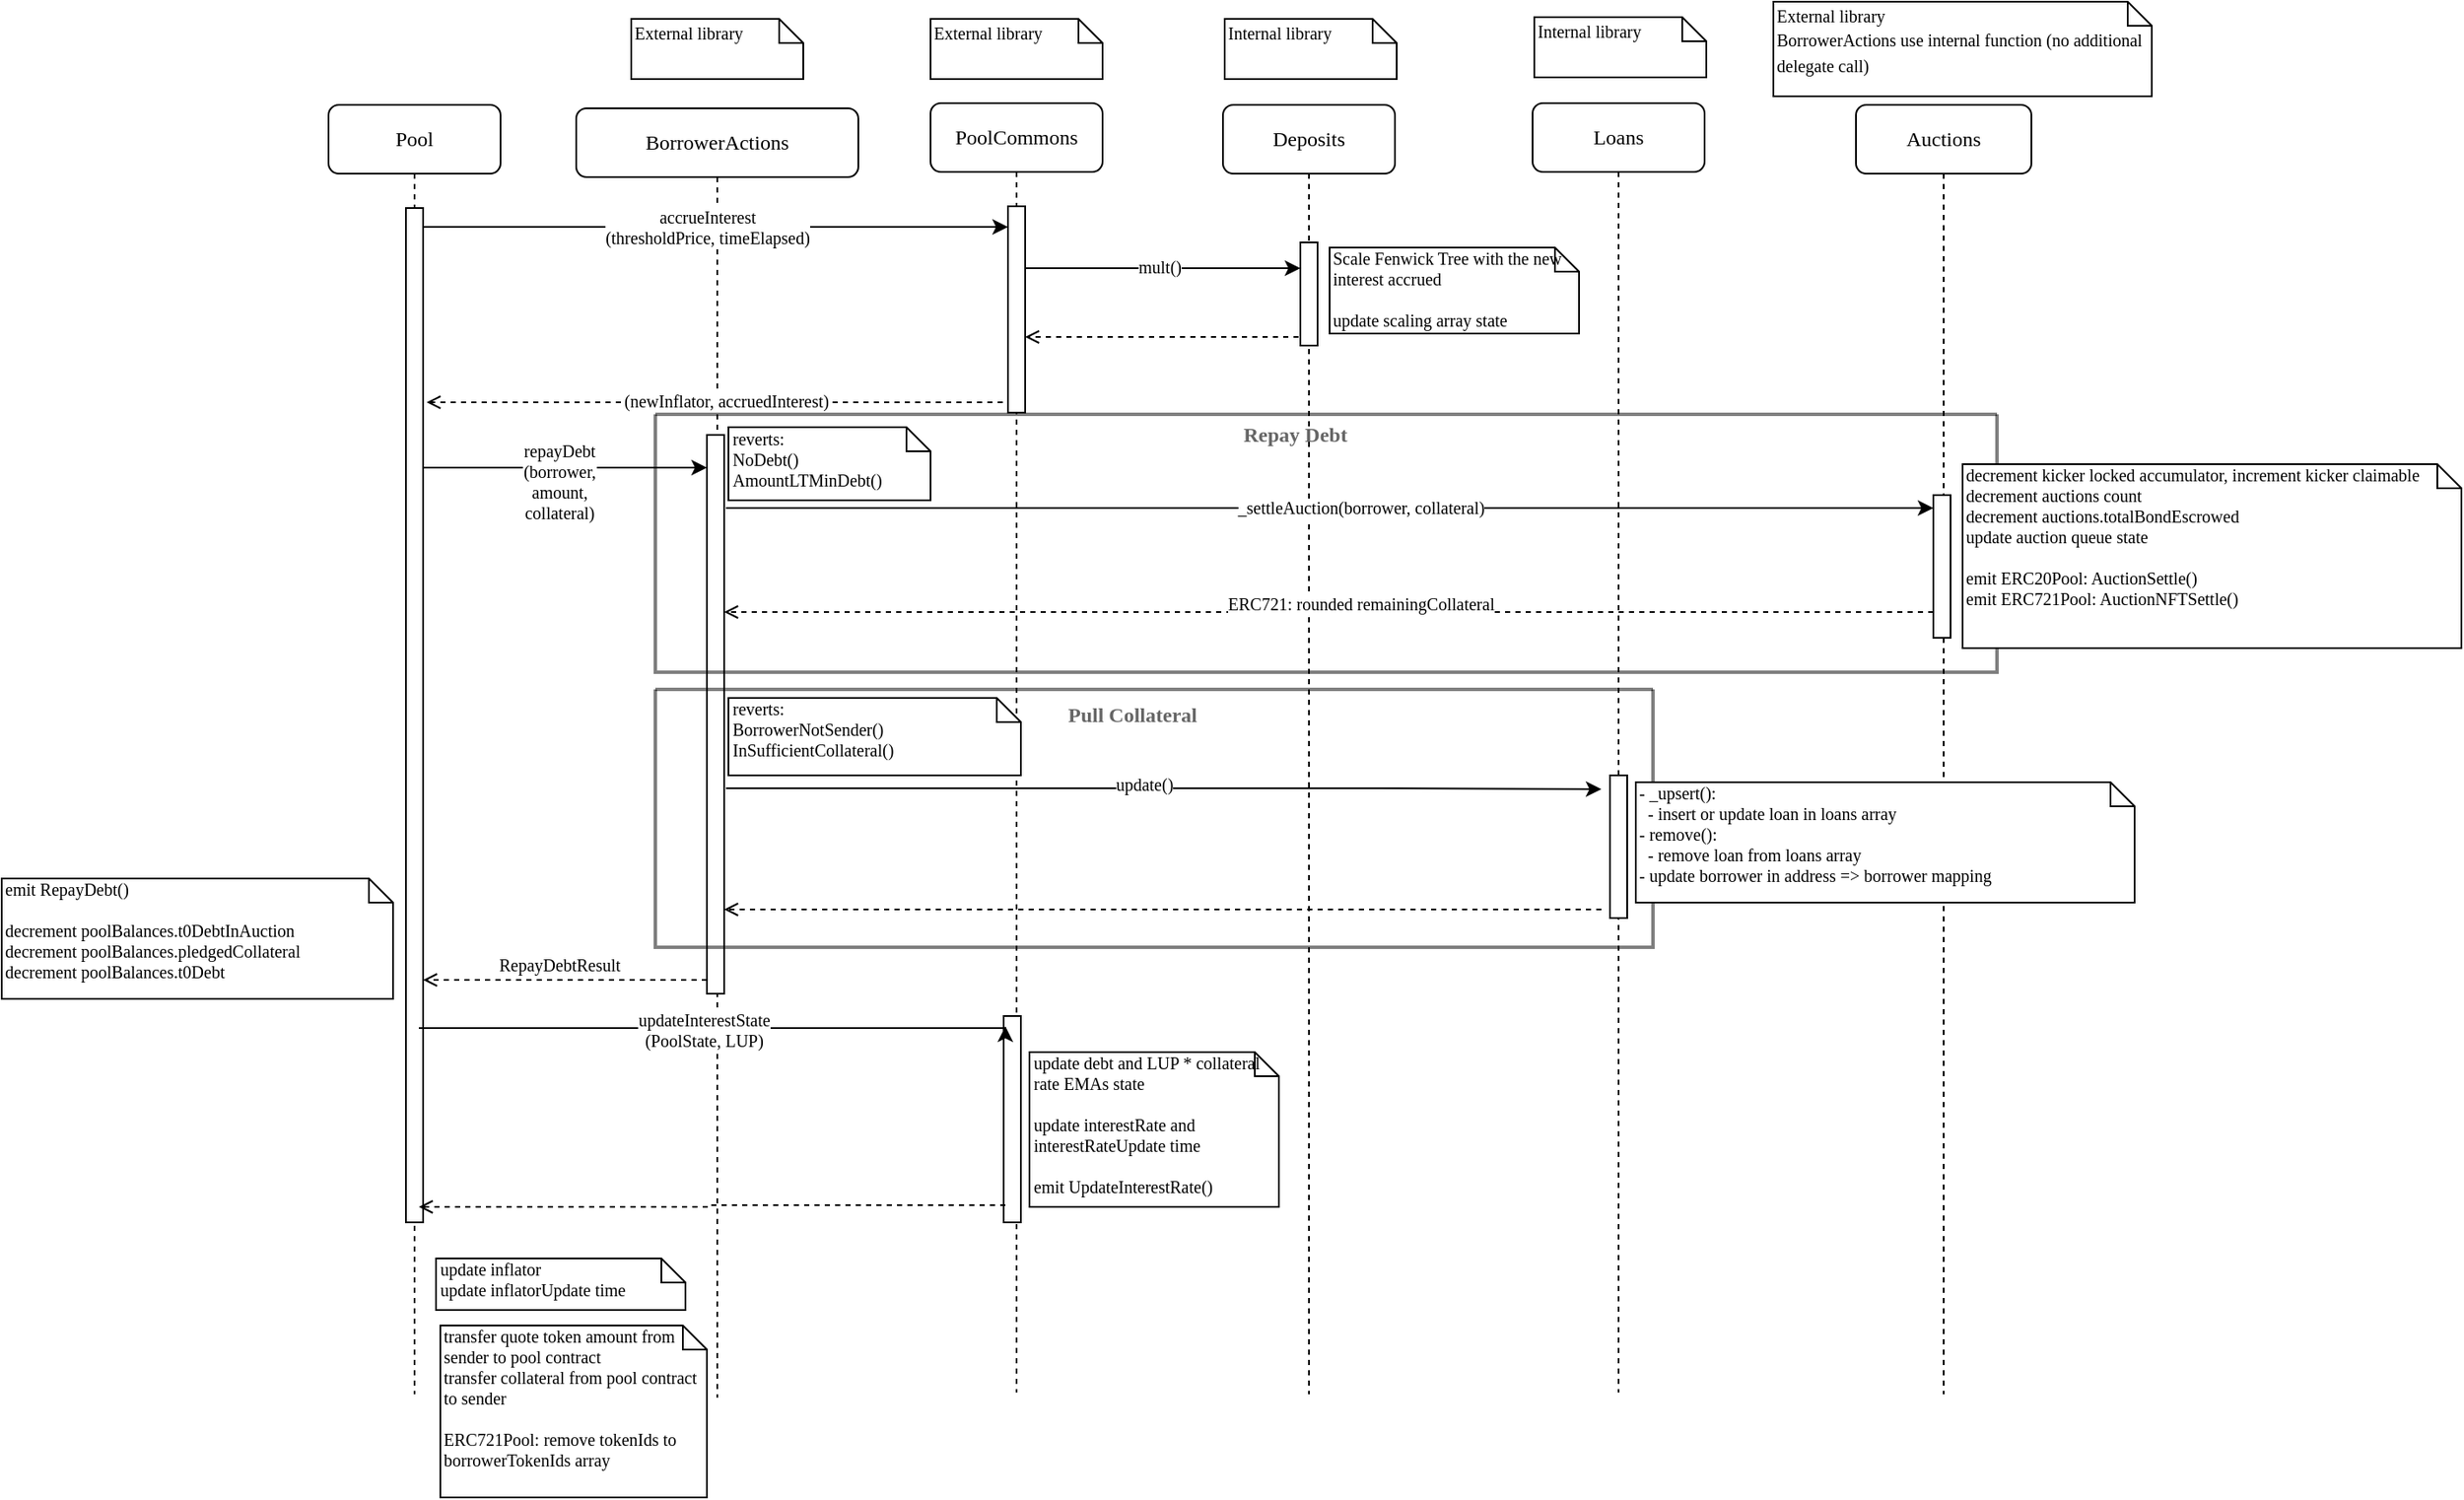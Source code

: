 <mxfile version="20.8.3" type="device"><diagram name="Page-1" id="13e1069c-82ec-6db2-03f1-153e76fe0fe0"><mxGraphModel dx="2534" dy="790" grid="1" gridSize="10" guides="1" tooltips="1" connect="1" arrows="1" fold="1" page="1" pageScale="1" pageWidth="1100" pageHeight="850" background="none" math="0" shadow="0"><root><mxCell id="0"/><mxCell id="1" parent="0"/><mxCell id="7baba1c4bc27f4b0-2" value="BorrowerActions" style="shape=umlLifeline;perimeter=lifelinePerimeter;whiteSpace=wrap;html=1;container=1;collapsible=0;recursiveResize=0;outlineConnect=0;rounded=1;shadow=0;comic=0;labelBackgroundColor=none;strokeWidth=1;fontFamily=Verdana;fontSize=12;align=center;" parent="1" vertex="1"><mxGeometry x="244" y="82" width="164" height="750" as="geometry"/></mxCell><mxCell id="7baba1c4bc27f4b0-10" value="" style="html=1;points=[];perimeter=orthogonalPerimeter;rounded=0;shadow=0;comic=0;labelBackgroundColor=none;strokeWidth=1;fontFamily=Verdana;fontSize=12;align=center;" parent="7baba1c4bc27f4b0-2" vertex="1"><mxGeometry x="76" y="190" width="10" height="325" as="geometry"/></mxCell><mxCell id="7baba1c4bc27f4b0-3" value="PoolCommons" style="shape=umlLifeline;perimeter=lifelinePerimeter;whiteSpace=wrap;html=1;container=1;collapsible=0;recursiveResize=0;outlineConnect=0;rounded=1;shadow=0;comic=0;labelBackgroundColor=none;strokeWidth=1;fontFamily=Verdana;fontSize=12;align=center;" parent="1" vertex="1"><mxGeometry x="450" y="79" width="100" height="750" as="geometry"/></mxCell><mxCell id="4Fi33i3VNf01kXt7bkc9-4" value="" style="html=1;points=[];perimeter=orthogonalPerimeter;rounded=0;shadow=0;comic=0;labelBackgroundColor=none;strokeWidth=1;fontFamily=Verdana;fontSize=12;align=center;" vertex="1" parent="7baba1c4bc27f4b0-3"><mxGeometry x="45" y="60" width="10" height="120" as="geometry"/></mxCell><mxCell id="4Fi33i3VNf01kXt7bkc9-36" value="" style="html=1;points=[];perimeter=orthogonalPerimeter;rounded=0;shadow=0;comic=0;labelBackgroundColor=none;strokeWidth=1;fontFamily=Verdana;fontSize=12;align=center;" vertex="1" parent="7baba1c4bc27f4b0-3"><mxGeometry x="42.5" y="531" width="10" height="120" as="geometry"/></mxCell><mxCell id="7baba1c4bc27f4b0-4" value="&lt;font&gt;Deposits&lt;/font&gt;" style="shape=umlLifeline;perimeter=lifelinePerimeter;whiteSpace=wrap;html=1;container=1;collapsible=0;recursiveResize=0;outlineConnect=0;rounded=1;shadow=0;comic=0;labelBackgroundColor=none;strokeWidth=1;fontFamily=Verdana;fontSize=12;align=center;" parent="1" vertex="1"><mxGeometry x="620" y="80" width="100" height="750" as="geometry"/></mxCell><mxCell id="4Fi33i3VNf01kXt7bkc9-14" value="" style="html=1;points=[];perimeter=orthogonalPerimeter;rounded=0;shadow=0;comic=0;labelBackgroundColor=none;strokeWidth=1;fontFamily=Verdana;fontSize=12;align=center;" vertex="1" parent="7baba1c4bc27f4b0-4"><mxGeometry x="45" y="80" width="10" height="60" as="geometry"/></mxCell><mxCell id="7baba1c4bc27f4b0-8" value="Pool" style="shape=umlLifeline;perimeter=lifelinePerimeter;whiteSpace=wrap;html=1;container=1;collapsible=0;recursiveResize=0;outlineConnect=0;rounded=1;shadow=0;comic=0;labelBackgroundColor=none;strokeWidth=1;fontFamily=Verdana;fontSize=12;align=center;" parent="1" vertex="1"><mxGeometry x="100" y="80" width="100" height="750" as="geometry"/></mxCell><mxCell id="7baba1c4bc27f4b0-9" value="" style="html=1;points=[];perimeter=orthogonalPerimeter;rounded=0;shadow=0;comic=0;labelBackgroundColor=none;strokeWidth=1;fontFamily=Verdana;fontSize=12;align=center;" parent="7baba1c4bc27f4b0-8" vertex="1"><mxGeometry x="45" y="60" width="10" height="590" as="geometry"/></mxCell><mxCell id="7baba1c4bc27f4b0-41" value="&lt;font style=&quot;font-size: 10px;&quot; face=&quot;Tahoma&quot;&gt;External library&lt;br&gt;&lt;/font&gt;" style="shape=note;whiteSpace=wrap;html=1;size=14;verticalAlign=top;align=left;spacingTop=-6;rounded=0;shadow=0;comic=0;labelBackgroundColor=none;strokeWidth=1;fontFamily=Verdana;fontSize=12" parent="1" vertex="1"><mxGeometry x="276" y="30" width="100" height="35" as="geometry"/></mxCell><mxCell id="7baba1c4bc27f4b0-42" value="&lt;font style=&quot;font-size: 10px;&quot; face=&quot;Tahoma&quot;&gt;External library&lt;br&gt;&lt;/font&gt;" style="shape=note;whiteSpace=wrap;html=1;size=14;verticalAlign=top;align=left;spacingTop=-6;rounded=0;shadow=0;comic=0;labelBackgroundColor=none;strokeWidth=1;fontFamily=Verdana;fontSize=12" parent="1" vertex="1"><mxGeometry x="450" y="30" width="100" height="35" as="geometry"/></mxCell><mxCell id="7baba1c4bc27f4b0-43" value="&lt;font style=&quot;font-size: 10px;&quot; face=&quot;Tahoma&quot;&gt;Internal library&lt;br&gt;&lt;/font&gt;" style="shape=note;whiteSpace=wrap;html=1;size=14;verticalAlign=top;align=left;spacingTop=-6;rounded=0;shadow=0;comic=0;labelBackgroundColor=none;strokeWidth=1;fontFamily=Verdana;fontSize=12" parent="1" vertex="1"><mxGeometry x="621" y="30" width="100" height="35" as="geometry"/></mxCell><mxCell id="4Fi33i3VNf01kXt7bkc9-8" style="edgeStyle=orthogonalEdgeStyle;rounded=0;orthogonalLoop=1;jettySize=auto;html=1;fontFamily=Tahoma;fontSize=10;entryX=0;entryY=0.092;entryDx=0;entryDy=0;entryPerimeter=0;" edge="1" parent="1" source="7baba1c4bc27f4b0-9" target="4Fi33i3VNf01kXt7bkc9-4"><mxGeometry relative="1" as="geometry"><mxPoint x="490" y="150" as="targetPoint"/><Array as="points"><mxPoint x="210" y="151"/><mxPoint x="210" y="151"/></Array></mxGeometry></mxCell><mxCell id="4Fi33i3VNf01kXt7bkc9-11" value="&lt;div&gt;accrueInterest&lt;/div&gt;&lt;div&gt;(thresholdPrice, timeElapsed)&lt;/div&gt;" style="edgeLabel;html=1;align=center;verticalAlign=middle;resizable=0;points=[];fontSize=10;fontFamily=Tahoma;" vertex="1" connectable="0" parent="4Fi33i3VNf01kXt7bkc9-8"><mxGeometry x="-0.082" relative="1" as="geometry"><mxPoint x="8" as="offset"/></mxGeometry></mxCell><mxCell id="4Fi33i3VNf01kXt7bkc9-10" style="edgeStyle=orthogonalEdgeStyle;rounded=0;orthogonalLoop=1;jettySize=auto;html=1;fontFamily=Tahoma;fontSize=10;dashed=1;endArrow=open;endFill=0;" edge="1" parent="1"><mxGeometry relative="1" as="geometry"><mxPoint x="492" y="253" as="sourcePoint"/><mxPoint x="157" y="253" as="targetPoint"/><Array as="points"><mxPoint x="207" y="253"/><mxPoint x="207" y="253"/></Array></mxGeometry></mxCell><mxCell id="4Fi33i3VNf01kXt7bkc9-13" value="(newInflator, accruedInterest)" style="edgeLabel;html=1;align=center;verticalAlign=middle;resizable=0;points=[];fontSize=10;fontFamily=Tahoma;" vertex="1" connectable="0" parent="4Fi33i3VNf01kXt7bkc9-10"><mxGeometry x="0.128" y="-1" relative="1" as="geometry"><mxPoint x="28" as="offset"/></mxGeometry></mxCell><mxCell id="4Fi33i3VNf01kXt7bkc9-17" style="edgeStyle=orthogonalEdgeStyle;rounded=0;orthogonalLoop=1;jettySize=auto;html=1;fontFamily=Tahoma;fontSize=10;endArrow=classic;endFill=1;" edge="1" parent="1"><mxGeometry relative="1" as="geometry"><mxPoint x="505" y="175" as="sourcePoint"/><mxPoint x="665" y="175" as="targetPoint"/><Array as="points"><mxPoint x="550" y="175"/><mxPoint x="550" y="175"/></Array></mxGeometry></mxCell><mxCell id="4Fi33i3VNf01kXt7bkc9-18" value="mult()" style="edgeLabel;html=1;align=center;verticalAlign=middle;resizable=0;points=[];fontSize=10;fontFamily=Tahoma;" vertex="1" connectable="0" parent="4Fi33i3VNf01kXt7bkc9-17"><mxGeometry x="-0.125" y="-3" relative="1" as="geometry"><mxPoint x="8" y="-4" as="offset"/></mxGeometry></mxCell><mxCell id="4Fi33i3VNf01kXt7bkc9-20" value="&lt;div&gt;Scale Fenwick Tree with the new interest accrued&lt;/div&gt;&lt;div&gt;&lt;br&gt;&lt;/div&gt;&lt;div&gt;update scaling array state&lt;br&gt;&lt;/div&gt;" style="shape=note;whiteSpace=wrap;html=1;size=14;verticalAlign=top;align=left;spacingTop=-6;rounded=0;shadow=0;comic=0;labelBackgroundColor=none;strokeWidth=1;fontFamily=Verdana;fontSize=10;" vertex="1" parent="1"><mxGeometry x="682" y="163" width="145" height="50" as="geometry"/></mxCell><mxCell id="4Fi33i3VNf01kXt7bkc9-22" style="edgeStyle=orthogonalEdgeStyle;rounded=0;orthogonalLoop=1;jettySize=auto;html=1;fontFamily=Verdana;fontSize=10;endArrow=open;endFill=0;exitX=-0.1;exitY=0.917;exitDx=0;exitDy=0;exitPerimeter=0;dashed=1;" edge="1" parent="1" source="4Fi33i3VNf01kXt7bkc9-14" target="4Fi33i3VNf01kXt7bkc9-4"><mxGeometry relative="1" as="geometry"><mxPoint x="510" y="215" as="targetPoint"/><Array as="points"><mxPoint x="540" y="215"/><mxPoint x="540" y="215"/></Array></mxGeometry></mxCell><mxCell id="4Fi33i3VNf01kXt7bkc9-23" style="edgeStyle=orthogonalEdgeStyle;rounded=0;orthogonalLoop=1;jettySize=auto;html=1;fontFamily=Verdana;fontSize=10;endArrow=classic;endFill=1;" edge="1" parent="1"><mxGeometry relative="1" as="geometry"><mxPoint x="155" y="291" as="sourcePoint"/><mxPoint x="320" y="291" as="targetPoint"/><Array as="points"><mxPoint x="190" y="291"/><mxPoint x="190" y="291"/></Array></mxGeometry></mxCell><mxCell id="4Fi33i3VNf01kXt7bkc9-35" style="edgeStyle=orthogonalEdgeStyle;rounded=0;orthogonalLoop=1;jettySize=auto;html=1;dashed=1;fontFamily=Verdana;fontSize=10;endArrow=open;endFill=0;" edge="1" parent="1"><mxGeometry relative="1" as="geometry"><mxPoint x="320" y="589" as="sourcePoint"/><mxPoint x="155" y="589" as="targetPoint"/></mxGeometry></mxCell><mxCell id="4Fi33i3VNf01kXt7bkc9-37" style="edgeStyle=orthogonalEdgeStyle;rounded=0;orthogonalLoop=1;jettySize=auto;html=1;entryX=0.1;entryY=0.05;entryDx=0;entryDy=0;entryPerimeter=0;fontFamily=Verdana;fontSize=10;endArrow=classic;endFill=1;" edge="1" parent="1" target="4Fi33i3VNf01kXt7bkc9-36"><mxGeometry relative="1" as="geometry"><mxPoint x="152.5" y="617" as="sourcePoint"/><Array as="points"><mxPoint x="237.5" y="617"/><mxPoint x="237.5" y="617"/></Array></mxGeometry></mxCell><mxCell id="4Fi33i3VNf01kXt7bkc9-39" value="&lt;div&gt;updateInterestState&lt;/div&gt;&lt;div&gt;(PoolState, LUP)&lt;br&gt;&lt;/div&gt;" style="edgeLabel;html=1;align=center;verticalAlign=middle;resizable=0;points=[];fontSize=10;fontFamily=Verdana;" vertex="1" connectable="0" parent="4Fi33i3VNf01kXt7bkc9-37"><mxGeometry x="0.396" y="-1" relative="1" as="geometry"><mxPoint x="-73" as="offset"/></mxGeometry></mxCell><mxCell id="4Fi33i3VNf01kXt7bkc9-38" style="edgeStyle=orthogonalEdgeStyle;rounded=0;orthogonalLoop=1;jettySize=auto;html=1;dashed=1;fontFamily=Verdana;fontSize=10;endArrow=open;endFill=0;exitX=0.1;exitY=0.917;exitDx=0;exitDy=0;exitPerimeter=0;" edge="1" parent="1" source="4Fi33i3VNf01kXt7bkc9-36"><mxGeometry relative="1" as="geometry"><mxPoint x="487.5" y="721" as="sourcePoint"/><mxPoint x="152.5" y="721" as="targetPoint"/><Array as="points"><mxPoint x="322.5" y="720"/><mxPoint x="322.5" y="721"/></Array></mxGeometry></mxCell><mxCell id="4Fi33i3VNf01kXt7bkc9-40" value="&lt;div&gt;update debt and LUP * collateral rate EMAs state&lt;/div&gt;&lt;div&gt;&lt;br&gt;&lt;/div&gt;&lt;div&gt;update interestRate and interestRateUpdate time&lt;br&gt;&lt;/div&gt;&lt;div&gt;&lt;br&gt;&lt;/div&gt;&lt;div&gt;emit UpdateInterestRate()&lt;br&gt;&lt;/div&gt;" style="shape=note;whiteSpace=wrap;html=1;size=14;verticalAlign=top;align=left;spacingTop=-6;rounded=0;shadow=0;comic=0;labelBackgroundColor=none;strokeWidth=1;fontFamily=Verdana;fontSize=10;" vertex="1" parent="1"><mxGeometry x="507.5" y="631" width="145" height="90" as="geometry"/></mxCell><mxCell id="4Fi33i3VNf01kXt7bkc9-41" value="&lt;div&gt;update inflator&lt;/div&gt;&lt;div&gt;update inflatorUpdate time&lt;br&gt;&lt;/div&gt;" style="shape=note;whiteSpace=wrap;html=1;size=14;verticalAlign=top;align=left;spacingTop=-6;rounded=0;shadow=0;comic=0;labelBackgroundColor=none;strokeWidth=1;fontFamily=Verdana;fontSize=10;" vertex="1" parent="1"><mxGeometry x="162.5" y="751" width="145" height="30" as="geometry"/></mxCell><mxCell id="4Fi33i3VNf01kXt7bkc9-56" value="&lt;div&gt;transfer quote token amount from sender to pool contract&lt;/div&gt;&lt;div&gt;transfer collateral from pool contract to sender&lt;/div&gt;&lt;div&gt;&lt;br&gt;&lt;/div&gt;&lt;div&gt;ERC721Pool: remove tokenIds to borrowerTokenIds array&lt;br&gt;&lt;/div&gt;" style="shape=note;whiteSpace=wrap;html=1;size=14;verticalAlign=top;align=left;spacingTop=-6;rounded=0;shadow=0;comic=0;labelBackgroundColor=none;strokeWidth=1;fontFamily=Verdana;fontSize=10;" vertex="1" parent="1"><mxGeometry x="165" y="790" width="155" height="100" as="geometry"/></mxCell><mxCell id="4Fi33i3VNf01kXt7bkc9-58" value="Auctions" style="shape=umlLifeline;perimeter=lifelinePerimeter;whiteSpace=wrap;html=1;container=1;collapsible=0;recursiveResize=0;outlineConnect=0;rounded=1;shadow=0;comic=0;labelBackgroundColor=none;strokeWidth=1;fontFamily=Verdana;fontSize=12;align=center;" vertex="1" parent="1"><mxGeometry x="988" y="80" width="102" height="750" as="geometry"/></mxCell><mxCell id="4Fi33i3VNf01kXt7bkc9-59" value="" style="html=1;points=[];perimeter=orthogonalPerimeter;rounded=0;shadow=0;comic=0;labelBackgroundColor=none;strokeWidth=1;fontFamily=Verdana;fontSize=12;align=center;" vertex="1" parent="4Fi33i3VNf01kXt7bkc9-58"><mxGeometry x="45" y="227" width="10" height="83" as="geometry"/></mxCell><mxCell id="4Fi33i3VNf01kXt7bkc9-60" value="&lt;div&gt;&lt;font style=&quot;font-size: 10px;&quot; face=&quot;Tahoma&quot;&gt;External library&lt;/font&gt;&lt;/div&gt;&lt;div&gt;&lt;font style=&quot;font-size: 10px;&quot; face=&quot;Tahoma&quot;&gt;BorrowerActions use internal function (no additional delegate call)&lt;br&gt;&lt;/font&gt;&lt;/div&gt;" style="shape=note;whiteSpace=wrap;html=1;size=14;verticalAlign=top;align=left;spacingTop=-6;rounded=0;shadow=0;comic=0;labelBackgroundColor=none;strokeWidth=1;fontFamily=Verdana;fontSize=12" vertex="1" parent="1"><mxGeometry x="940" y="20" width="220" height="55" as="geometry"/></mxCell><mxCell id="4Fi33i3VNf01kXt7bkc9-61" value="Loans" style="shape=umlLifeline;perimeter=lifelinePerimeter;whiteSpace=wrap;html=1;container=1;collapsible=0;recursiveResize=0;outlineConnect=0;rounded=1;shadow=0;comic=0;labelBackgroundColor=none;strokeWidth=1;fontFamily=Verdana;fontSize=12;align=center;" vertex="1" parent="1"><mxGeometry x="800" y="79" width="100" height="750" as="geometry"/></mxCell><mxCell id="4Fi33i3VNf01kXt7bkc9-73" value="" style="html=1;points=[];perimeter=orthogonalPerimeter;rounded=0;shadow=0;comic=0;labelBackgroundColor=none;strokeWidth=1;fontFamily=Verdana;fontSize=12;align=center;" vertex="1" parent="4Fi33i3VNf01kXt7bkc9-61"><mxGeometry x="45" y="391" width="10" height="83" as="geometry"/></mxCell><mxCell id="4Fi33i3VNf01kXt7bkc9-63" value="&lt;font style=&quot;font-size: 10px;&quot; face=&quot;Tahoma&quot;&gt;Internal library&lt;br&gt;&lt;/font&gt;" style="shape=note;whiteSpace=wrap;html=1;size=14;verticalAlign=top;align=left;spacingTop=-6;rounded=0;shadow=0;comic=0;labelBackgroundColor=none;strokeWidth=1;fontFamily=Verdana;fontSize=12" vertex="1" parent="1"><mxGeometry x="801" y="29" width="100" height="35" as="geometry"/></mxCell><mxCell id="4Fi33i3VNf01kXt7bkc9-64" value="&lt;div&gt;repayDebt&lt;/div&gt;&lt;div&gt;(borrower,&lt;/div&gt;&lt;div&gt;amount,&lt;/div&gt;&lt;div&gt;collateral)&lt;br&gt;&lt;/div&gt;" style="edgeLabel;html=1;align=center;verticalAlign=middle;resizable=0;points=[];fontSize=10;fontFamily=Verdana;" vertex="1" connectable="0" parent="1"><mxGeometry x="233.503" y="299.002" as="geometry"/></mxCell><mxCell id="4Fi33i3VNf01kXt7bkc9-65" style="edgeStyle=orthogonalEdgeStyle;rounded=0;orthogonalLoop=1;jettySize=auto;html=1;fontFamily=Verdana;fontSize=10;endArrow=classic;endFill=1;" edge="1" parent="1"><mxGeometry relative="1" as="geometry"><mxPoint x="331" y="314.5" as="sourcePoint"/><mxPoint x="1033" y="314.5" as="targetPoint"/></mxGeometry></mxCell><mxCell id="4Fi33i3VNf01kXt7bkc9-66" value="_settleAuction(borrower, collateral)" style="edgeLabel;html=1;align=center;verticalAlign=middle;resizable=0;points=[];fontSize=10;fontFamily=Verdana;" vertex="1" connectable="0" parent="4Fi33i3VNf01kXt7bkc9-65"><mxGeometry x="-0.097" y="2" relative="1" as="geometry"><mxPoint x="52" y="1" as="offset"/></mxGeometry></mxCell><mxCell id="4Fi33i3VNf01kXt7bkc9-67" style="edgeStyle=orthogonalEdgeStyle;rounded=0;orthogonalLoop=1;jettySize=auto;html=1;fontFamily=Verdana;fontSize=10;endArrow=open;endFill=0;dashed=1;" edge="1" parent="1" source="4Fi33i3VNf01kXt7bkc9-59"><mxGeometry relative="1" as="geometry"><mxPoint x="330" y="375" as="targetPoint"/><Array as="points"><mxPoint x="850" y="375"/><mxPoint x="850" y="375"/></Array></mxGeometry></mxCell><mxCell id="4Fi33i3VNf01kXt7bkc9-68" value="ERC721: rounded remainingCollateral " style="edgeLabel;html=1;align=center;verticalAlign=middle;resizable=0;points=[];fontSize=10;fontFamily=Verdana;" vertex="1" connectable="0" parent="4Fi33i3VNf01kXt7bkc9-67"><mxGeometry x="0.121" y="2" relative="1" as="geometry"><mxPoint x="61" y="-7" as="offset"/></mxGeometry></mxCell><mxCell id="4Fi33i3VNf01kXt7bkc9-71" value="" style="swimlane;startSize=0;labelBackgroundColor=none;fontFamily=Verdana;fontSize=12;gradientColor=none;opacity=50;strokeWidth=2;" vertex="1" parent="1"><mxGeometry x="290" y="260" width="780" height="150" as="geometry"/></mxCell><mxCell id="4Fi33i3VNf01kXt7bkc9-72" value="Repay Debt" style="text;html=1;align=left;verticalAlign=middle;resizable=0;points=[];autosize=1;strokeColor=none;fillColor=none;fontSize=12;fontFamily=Verdana;fontColor=#666666;fontStyle=1" vertex="1" parent="4Fi33i3VNf01kXt7bkc9-71"><mxGeometry x="340" y="-3" width="100" height="30" as="geometry"/></mxCell><mxCell id="4Fi33i3VNf01kXt7bkc9-84" value="&lt;div&gt;reverts:&lt;/div&gt;&lt;div&gt;NoDebt()&lt;/div&gt;&lt;div&gt;AmountLTMinDebt()&lt;/div&gt;" style="shape=note;whiteSpace=wrap;html=1;size=14;verticalAlign=top;align=left;spacingTop=-6;rounded=0;shadow=0;comic=0;labelBackgroundColor=none;strokeWidth=1;fontFamily=Verdana;fontSize=10;" vertex="1" parent="4Fi33i3VNf01kXt7bkc9-71"><mxGeometry x="42.5" y="7.5" width="117.5" height="42.5" as="geometry"/></mxCell><mxCell id="4Fi33i3VNf01kXt7bkc9-69" value="decrement kicker locked accumulator, increment kicker claimable&lt;br&gt;decrement auctions count&lt;br&gt;decrement auctions.totalBondEscrowed&lt;br&gt;&lt;div&gt;update auction queue state&lt;/div&gt;&lt;div&gt;&lt;br&gt;&lt;/div&gt;&lt;div&gt;emit ERC20Pool: AuctionSettle()&lt;/div&gt;&lt;div&gt;emit ERC721Pool: AuctionNFTSettle()&lt;br&gt;&lt;/div&gt;" style="shape=note;whiteSpace=wrap;html=1;size=14;verticalAlign=top;align=left;spacingTop=-6;rounded=0;shadow=0;comic=0;labelBackgroundColor=none;strokeWidth=1;fontFamily=Verdana;fontSize=10;" vertex="1" parent="1"><mxGeometry x="1050" y="289" width="290" height="107" as="geometry"/></mxCell><mxCell id="4Fi33i3VNf01kXt7bkc9-75" style="edgeStyle=orthogonalEdgeStyle;rounded=0;orthogonalLoop=1;jettySize=auto;html=1;fontFamily=Tahoma;fontSize=12;fontColor=#666666;endArrow=classic;endFill=1;" edge="1" parent="1"><mxGeometry relative="1" as="geometry"><mxPoint x="331" y="477.5" as="sourcePoint"/><mxPoint x="840" y="478" as="targetPoint"/><Array as="points"><mxPoint x="710" y="478"/><mxPoint x="710" y="478"/></Array></mxGeometry></mxCell><mxCell id="4Fi33i3VNf01kXt7bkc9-77" value="" style="swimlane;startSize=0;labelBackgroundColor=none;fontFamily=Verdana;fontSize=12;gradientColor=none;opacity=50;strokeWidth=2;" vertex="1" parent="1"><mxGeometry x="290" y="420" width="580" height="150" as="geometry"/></mxCell><mxCell id="4Fi33i3VNf01kXt7bkc9-78" value="Pull Collateral" style="text;html=1;align=left;verticalAlign=middle;resizable=0;points=[];autosize=1;strokeColor=none;fillColor=none;fontSize=12;fontFamily=Verdana;fontColor=#666666;fontStyle=1" vertex="1" parent="4Fi33i3VNf01kXt7bkc9-77"><mxGeometry x="237.5" width="120" height="30" as="geometry"/></mxCell><mxCell id="4Fi33i3VNf01kXt7bkc9-70" value="&lt;div&gt;reverts:&lt;/div&gt;&lt;div&gt;BorrowerNotSender()&lt;/div&gt;InSufficientCollateral()" style="shape=note;whiteSpace=wrap;html=1;size=14;verticalAlign=top;align=left;spacingTop=-6;rounded=0;shadow=0;comic=0;labelBackgroundColor=none;strokeWidth=1;fontFamily=Verdana;fontSize=10;" vertex="1" parent="4Fi33i3VNf01kXt7bkc9-77"><mxGeometry x="42.5" y="5" width="170" height="45" as="geometry"/></mxCell><mxCell id="4Fi33i3VNf01kXt7bkc9-76" style="edgeStyle=orthogonalEdgeStyle;rounded=0;orthogonalLoop=1;jettySize=auto;html=1;dashed=1;fontFamily=Tahoma;fontSize=12;fontColor=#666666;endArrow=open;endFill=0;" edge="1" parent="1"><mxGeometry relative="1" as="geometry"><mxPoint x="840" y="548" as="sourcePoint"/><mxPoint x="330" y="548" as="targetPoint"/><Array as="points"><mxPoint x="332" y="548"/></Array></mxGeometry></mxCell><mxCell id="4Fi33i3VNf01kXt7bkc9-80" value="&lt;div&gt;emit RepayDebt()&lt;/div&gt;&lt;div&gt;&lt;br&gt;&lt;/div&gt;&lt;div&gt;decrement poolBalances.t0DebtInAuction&lt;br&gt;decrement poolBalances.pledgedCollateral &lt;br&gt;decrement poolBalances.t0Debt&lt;br&gt;&lt;/div&gt;" style="shape=note;whiteSpace=wrap;html=1;size=14;verticalAlign=top;align=left;spacingTop=-6;rounded=0;shadow=0;comic=0;labelBackgroundColor=none;strokeWidth=1;fontFamily=Verdana;fontSize=10;" vertex="1" parent="1"><mxGeometry x="-90" y="530" width="227.5" height="70" as="geometry"/></mxCell><mxCell id="4Fi33i3VNf01kXt7bkc9-82" value="update()" style="edgeLabel;html=1;align=center;verticalAlign=middle;resizable=0;points=[];fontSize=10;fontFamily=Tahoma;" vertex="1" connectable="0" parent="1"><mxGeometry x="590" y="174" as="geometry"><mxPoint x="-16" y="301" as="offset"/></mxGeometry></mxCell><mxCell id="4Fi33i3VNf01kXt7bkc9-83" value="- _upsert():&lt;br&gt;&amp;nbsp; - insert or update loan in loans array&lt;br&gt;- remove():&lt;br&gt;&amp;nbsp; - remove loan from loans array&lt;br&gt;- update borrower in address =&amp;gt; borrower mapping" style="shape=note;whiteSpace=wrap;html=1;size=14;verticalAlign=top;align=left;spacingTop=-6;rounded=0;shadow=0;comic=0;labelBackgroundColor=none;strokeWidth=1;fontFamily=Verdana;fontSize=10;" vertex="1" parent="1"><mxGeometry x="860" y="474" width="290" height="70" as="geometry"/></mxCell><mxCell id="4Fi33i3VNf01kXt7bkc9-86" value="RepayDebtResult" style="edgeLabel;html=1;align=center;verticalAlign=middle;resizable=0;points=[];fontSize=10;fontFamily=Verdana;" vertex="1" connectable="0" parent="1"><mxGeometry x="233.503" y="580.002" as="geometry"/></mxCell></root></mxGraphModel></diagram></mxfile>